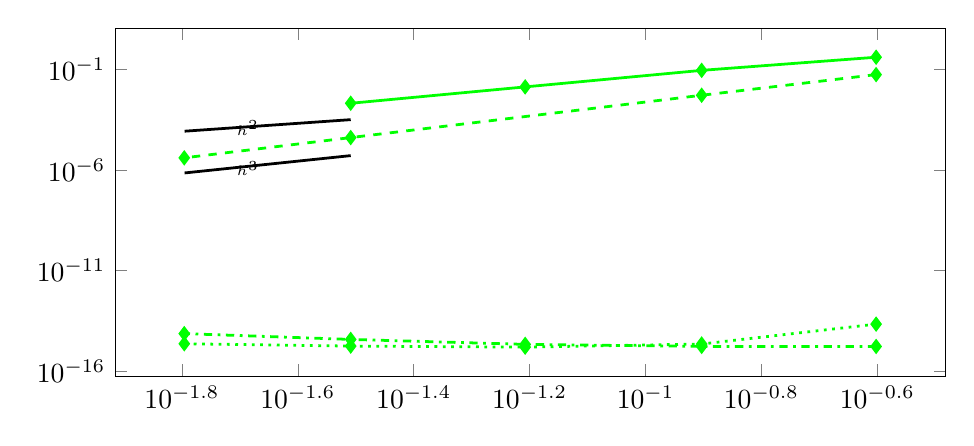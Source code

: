 \begin{tikzpicture}%
\begin{axis}[xmode=log,ymode=log,height=6cm,mark options={solid},width=1\textwidth]%
\addplot[mark=diamond*,color=green,line width=1pt,solid] coordinates {%
(0.25,0.386)%
(0.125,0.086)%
(0.062,0.013)%
(0.031,0.002)%
(0.016,0.0)%
};%
%
%
\addplot[domain={0.031:0.016},forget plot,yshift=-0.2cm,line width=1pt,draw=black,samples=100]{1.938*x^2}node[right, pos=0.75] {\tiny{$h^2$}};%
%
%
\addplot[mark=diamond*,color=green,line width=1pt,dashed] coordinates {%
(0.25,0.053)%
(0.125,0.005)%
(0.062,0.0)%
(0.031,3.971e-05)%
(0.016,3.913e-06)%
};%
%
%
\addplot[domain={0.031:0.016},forget plot,yshift=-0.2cm,line width=1pt,draw=black,samples=100]{1.026*x^3}node[right, pos=0.75] {\tiny{$h^3$}};%
%
%
\addplot[mark=diamond*,color=green,line width=1pt,dotted] coordinates {%
(0.25,2.2e-14)%
(0.125,2.264e-15)%
(0.062,1.583e-15)%
(0.031,1.788e-15)%
(0.016,2.333e-15)%
};%
%
%
\addplot[mark=diamond*,color=green,line width=1pt,dashdotted] coordinates {%
(0.25,1.708e-15)%
(0.125,1.723e-15)%
(0.062,2.174e-15)%
(0.031,3.822e-15)%
(0.016,7.425e-15)%
};%
%
%
\end{axis}%
\end{tikzpicture}%
